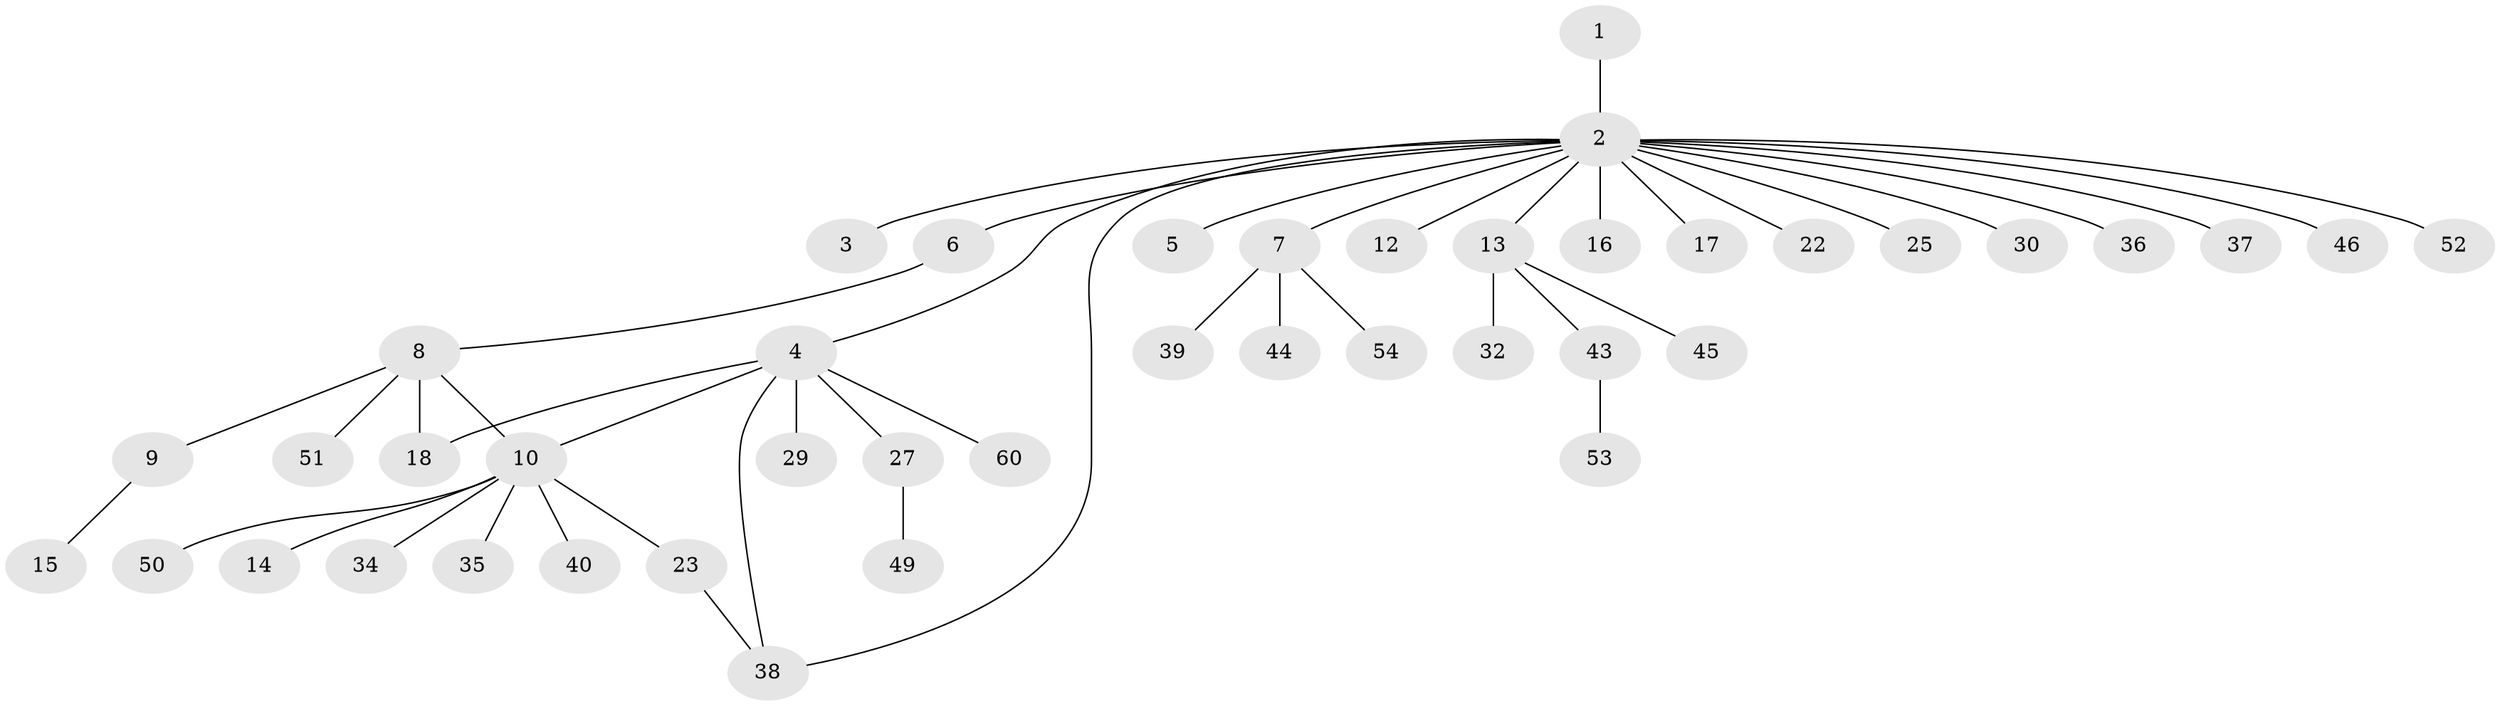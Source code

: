 // original degree distribution, {2: 0.15, 19: 0.016666666666666666, 1: 0.6166666666666667, 5: 0.03333333333333333, 3: 0.1, 6: 0.03333333333333333, 4: 0.05}
// Generated by graph-tools (version 1.1) at 2025/11/02/27/25 16:11:10]
// undirected, 42 vertices, 45 edges
graph export_dot {
graph [start="1"]
  node [color=gray90,style=filled];
  1 [super="+26"];
  2 [super="+55"];
  3;
  4 [super="+21"];
  5 [super="+47"];
  6 [super="+28"];
  7 [super="+24"];
  8 [super="+57"];
  9 [super="+42"];
  10 [super="+11"];
  12;
  13 [super="+20"];
  14;
  15;
  16;
  17 [super="+19"];
  18 [super="+48"];
  22;
  23 [super="+33"];
  25;
  27 [super="+31"];
  29;
  30;
  32;
  34 [super="+58"];
  35;
  36;
  37;
  38;
  39 [super="+41"];
  40;
  43 [super="+56"];
  44;
  45;
  46;
  49;
  50;
  51;
  52 [super="+59"];
  53;
  54;
  60;
  1 -- 2;
  2 -- 3;
  2 -- 4;
  2 -- 5;
  2 -- 6;
  2 -- 7;
  2 -- 12;
  2 -- 13;
  2 -- 16;
  2 -- 17;
  2 -- 22;
  2 -- 25;
  2 -- 30;
  2 -- 36;
  2 -- 37;
  2 -- 38;
  2 -- 46;
  2 -- 52;
  4 -- 18;
  4 -- 38;
  4 -- 60;
  4 -- 27;
  4 -- 29;
  4 -- 10;
  6 -- 8;
  7 -- 39;
  7 -- 44;
  7 -- 54;
  8 -- 9;
  8 -- 10;
  8 -- 18;
  8 -- 51;
  9 -- 15;
  10 -- 14;
  10 -- 34;
  10 -- 50;
  10 -- 35;
  10 -- 23;
  10 -- 40;
  13 -- 32;
  13 -- 45;
  13 -- 43;
  23 -- 38;
  27 -- 49;
  43 -- 53;
}
